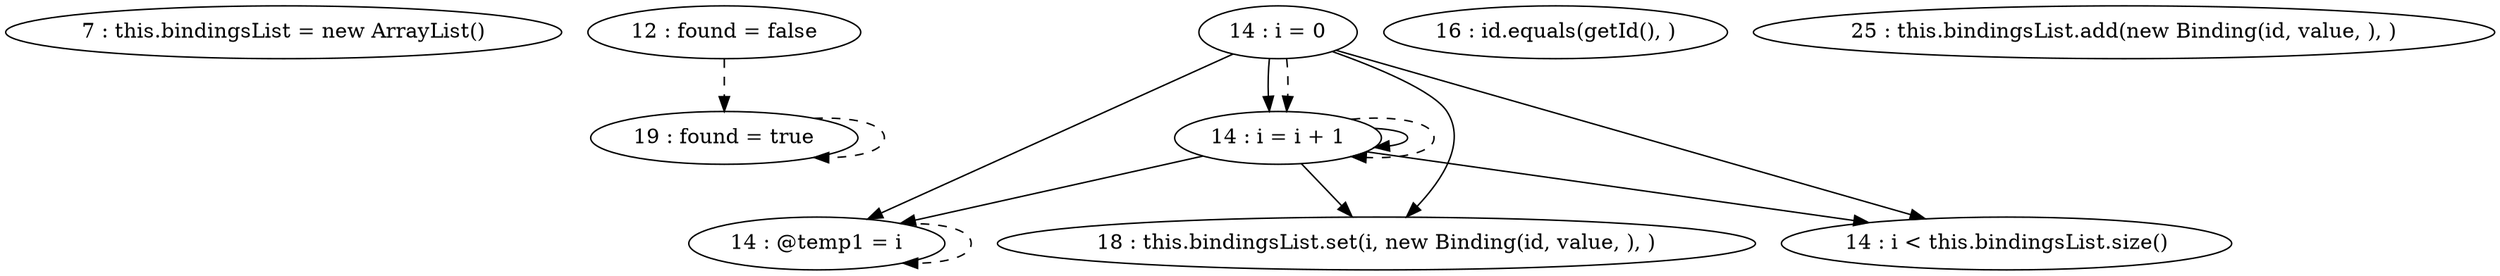 digraph G {
"7 : this.bindingsList = new ArrayList()"
"12 : found = false"
"12 : found = false" -> "19 : found = true" [style=dashed]
"14 : i = 0"
"14 : i = 0" -> "14 : @temp1 = i"
"14 : i = 0" -> "14 : i = i + 1"
"14 : i = 0" -> "18 : this.bindingsList.set(i, new Binding(id, value, ), )"
"14 : i = 0" -> "14 : i < this.bindingsList.size()"
"14 : i = 0" -> "14 : i = i + 1" [style=dashed]
"14 : i < this.bindingsList.size()"
"16 : id.equals(getId(), )"
"18 : this.bindingsList.set(i, new Binding(id, value, ), )"
"19 : found = true"
"19 : found = true" -> "19 : found = true" [style=dashed]
"14 : @temp1 = i"
"14 : @temp1 = i" -> "14 : @temp1 = i" [style=dashed]
"14 : i = i + 1"
"14 : i = i + 1" -> "14 : @temp1 = i"
"14 : i = i + 1" -> "14 : i = i + 1"
"14 : i = i + 1" -> "18 : this.bindingsList.set(i, new Binding(id, value, ), )"
"14 : i = i + 1" -> "14 : i < this.bindingsList.size()"
"14 : i = i + 1" -> "14 : i = i + 1" [style=dashed]
"25 : this.bindingsList.add(new Binding(id, value, ), )"
}